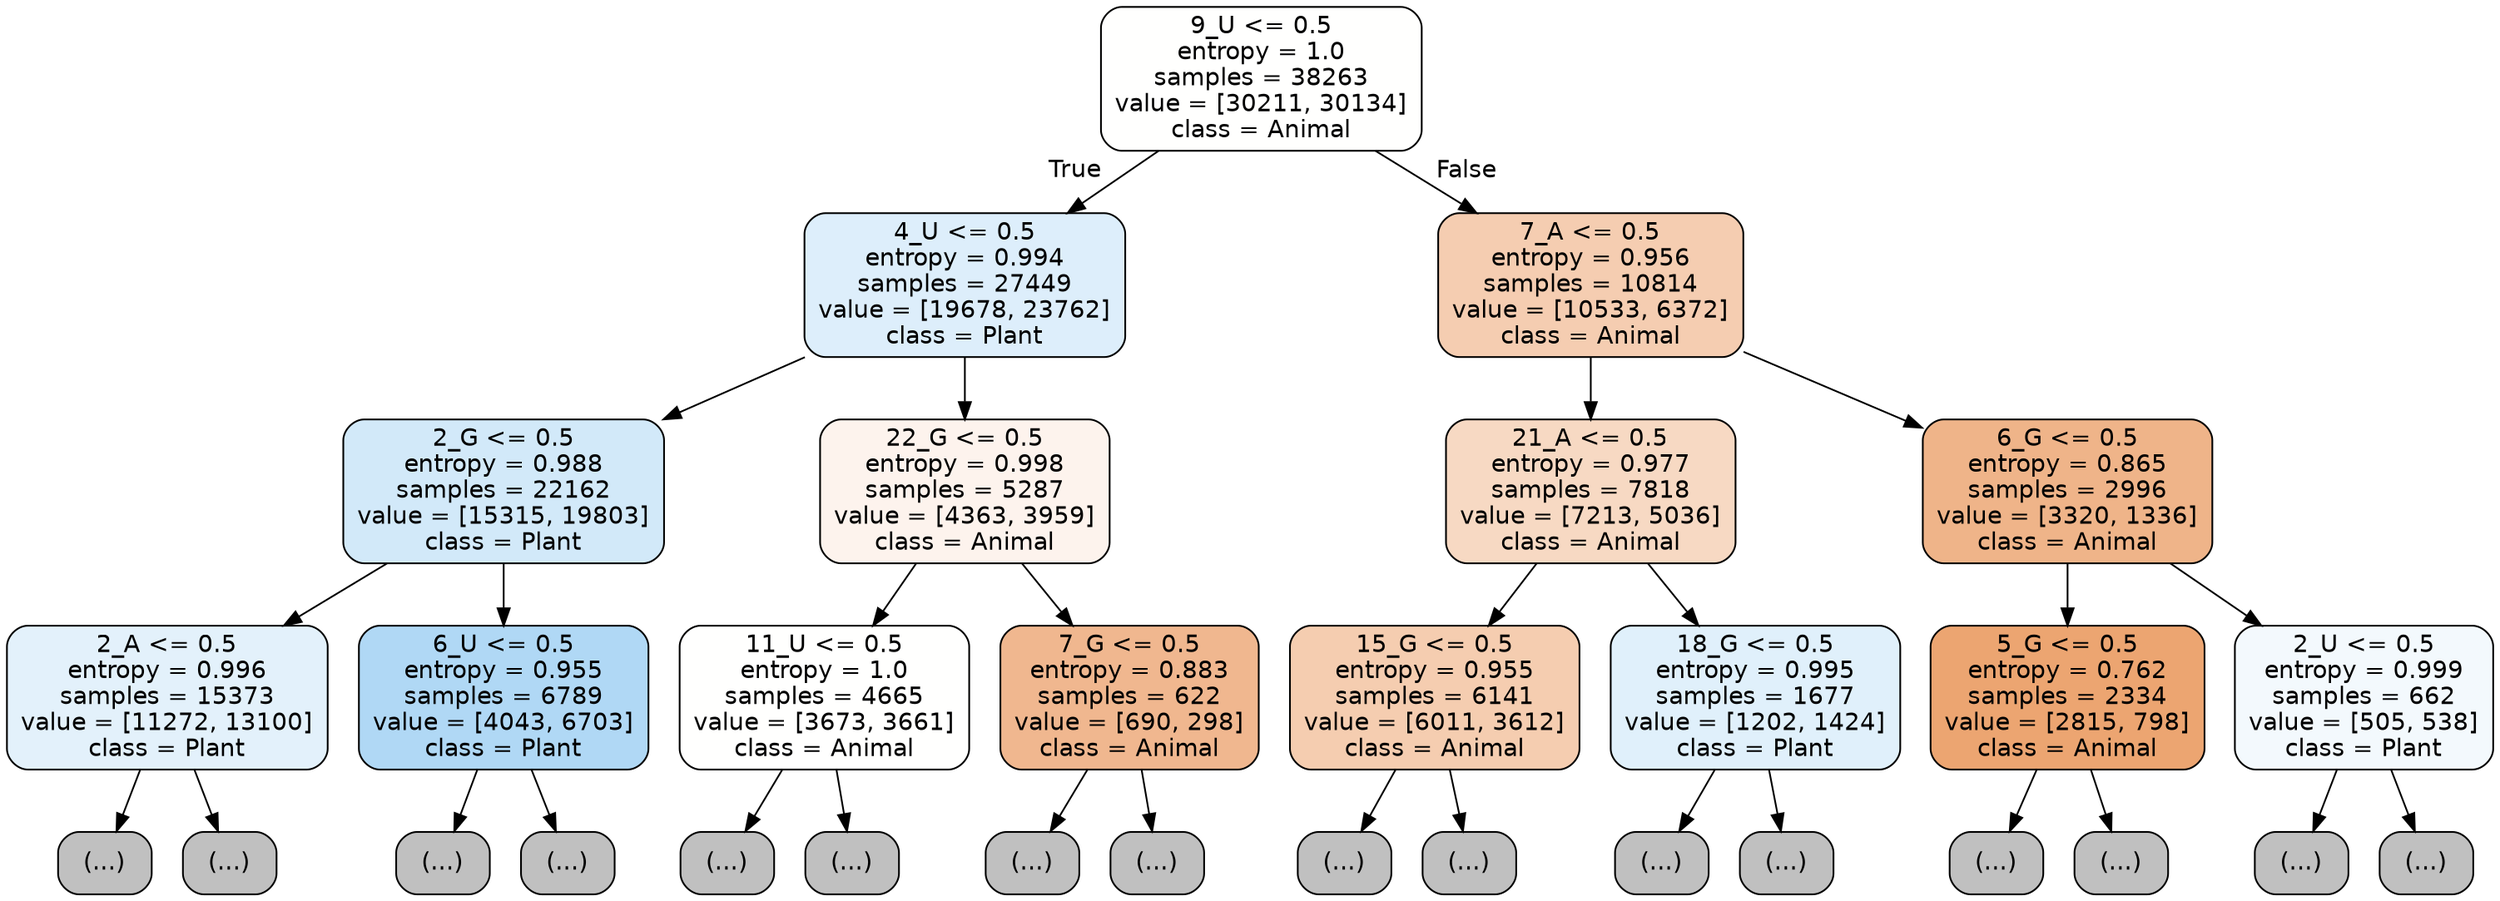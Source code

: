 digraph Tree {
node [shape=box, style="filled, rounded", color="black", fontname="helvetica"] ;
edge [fontname="helvetica"] ;
0 [label="9_U <= 0.5\nentropy = 1.0\nsamples = 38263\nvalue = [30211, 30134]\nclass = Animal", fillcolor="#fffffe"] ;
1 [label="4_U <= 0.5\nentropy = 0.994\nsamples = 27449\nvalue = [19678, 23762]\nclass = Plant", fillcolor="#ddeefb"] ;
0 -> 1 [labeldistance=2.5, labelangle=45, headlabel="True"] ;
2 [label="2_G <= 0.5\nentropy = 0.988\nsamples = 22162\nvalue = [15315, 19803]\nclass = Plant", fillcolor="#d2e9f9"] ;
1 -> 2 ;
3 [label="2_A <= 0.5\nentropy = 0.996\nsamples = 15373\nvalue = [11272, 13100]\nclass = Plant", fillcolor="#e3f1fb"] ;
2 -> 3 ;
4 [label="(...)", fillcolor="#C0C0C0"] ;
3 -> 4 ;
4565 [label="(...)", fillcolor="#C0C0C0"] ;
3 -> 4565 ;
6840 [label="6_U <= 0.5\nentropy = 0.955\nsamples = 6789\nvalue = [4043, 6703]\nclass = Plant", fillcolor="#b0d8f5"] ;
2 -> 6840 ;
6841 [label="(...)", fillcolor="#C0C0C0"] ;
6840 -> 6841 ;
8886 [label="(...)", fillcolor="#C0C0C0"] ;
6840 -> 8886 ;
9647 [label="22_G <= 0.5\nentropy = 0.998\nsamples = 5287\nvalue = [4363, 3959]\nclass = Animal", fillcolor="#fdf3ed"] ;
1 -> 9647 ;
9648 [label="11_U <= 0.5\nentropy = 1.0\nsamples = 4665\nvalue = [3673, 3661]\nclass = Animal", fillcolor="#fffffe"] ;
9647 -> 9648 ;
9649 [label="(...)", fillcolor="#C0C0C0"] ;
9648 -> 9649 ;
11414 [label="(...)", fillcolor="#C0C0C0"] ;
9648 -> 11414 ;
12115 [label="7_G <= 0.5\nentropy = 0.883\nsamples = 622\nvalue = [690, 298]\nclass = Animal", fillcolor="#f0b78f"] ;
9647 -> 12115 ;
12116 [label="(...)", fillcolor="#C0C0C0"] ;
12115 -> 12116 ;
12373 [label="(...)", fillcolor="#C0C0C0"] ;
12115 -> 12373 ;
12426 [label="7_A <= 0.5\nentropy = 0.956\nsamples = 10814\nvalue = [10533, 6372]\nclass = Animal", fillcolor="#f5cdb1"] ;
0 -> 12426 [labeldistance=2.5, labelangle=-45, headlabel="False"] ;
12427 [label="21_A <= 0.5\nentropy = 0.977\nsamples = 7818\nvalue = [7213, 5036]\nclass = Animal", fillcolor="#f7d9c3"] ;
12426 -> 12427 ;
12428 [label="15_G <= 0.5\nentropy = 0.955\nsamples = 6141\nvalue = [6011, 3612]\nclass = Animal", fillcolor="#f5cdb0"] ;
12427 -> 12428 ;
12429 [label="(...)", fillcolor="#C0C0C0"] ;
12428 -> 12429 ;
14516 [label="(...)", fillcolor="#C0C0C0"] ;
12428 -> 14516 ;
15267 [label="18_G <= 0.5\nentropy = 0.995\nsamples = 1677\nvalue = [1202, 1424]\nclass = Plant", fillcolor="#e0f0fb"] ;
12427 -> 15267 ;
15268 [label="(...)", fillcolor="#C0C0C0"] ;
15267 -> 15268 ;
15797 [label="(...)", fillcolor="#C0C0C0"] ;
15267 -> 15797 ;
15994 [label="6_G <= 0.5\nentropy = 0.865\nsamples = 2996\nvalue = [3320, 1336]\nclass = Animal", fillcolor="#efb489"] ;
12426 -> 15994 ;
15995 [label="5_G <= 0.5\nentropy = 0.762\nsamples = 2334\nvalue = [2815, 798]\nclass = Animal", fillcolor="#eca571"] ;
15994 -> 15995 ;
15996 [label="(...)", fillcolor="#C0C0C0"] ;
15995 -> 15996 ;
16595 [label="(...)", fillcolor="#C0C0C0"] ;
15995 -> 16595 ;
16896 [label="2_U <= 0.5\nentropy = 0.999\nsamples = 662\nvalue = [505, 538]\nclass = Plant", fillcolor="#f3f9fd"] ;
15994 -> 16896 ;
16897 [label="(...)", fillcolor="#C0C0C0"] ;
16896 -> 16897 ;
17158 [label="(...)", fillcolor="#C0C0C0"] ;
16896 -> 17158 ;
}